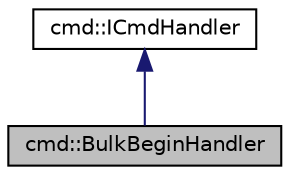digraph "cmd::BulkBeginHandler"
{
  edge [fontname="Helvetica",fontsize="10",labelfontname="Helvetica",labelfontsize="10"];
  node [fontname="Helvetica",fontsize="10",shape=record];
  Node1 [label="cmd::BulkBeginHandler",height=0.2,width=0.4,color="black", fillcolor="grey75", style="filled", fontcolor="black"];
  Node2 -> Node1 [dir="back",color="midnightblue",fontsize="10",style="solid",fontname="Helvetica"];
  Node2 [label="cmd::ICmdHandler",height=0.2,width=0.4,color="black", fillcolor="white", style="filled",URL="$classcmd_1_1_i_cmd_handler.html"];
}
